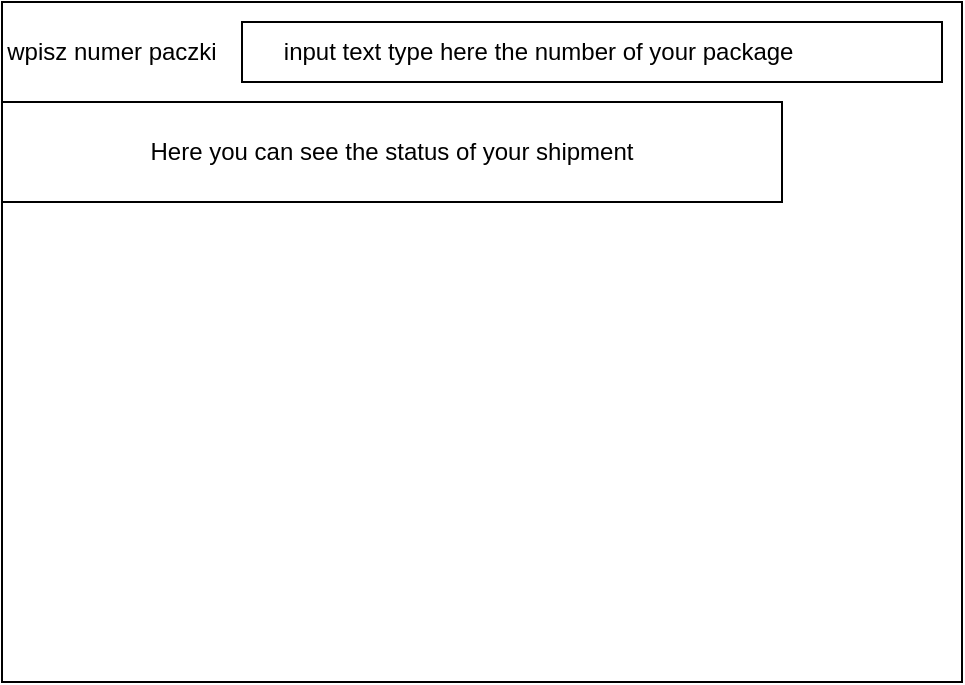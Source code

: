 <mxfile version="15.8.6" type="device"><diagram id="SFztatViiq4LcNF1L9Yi" name="Page-1"><mxGraphModel dx="1865" dy="1716" grid="1" gridSize="10" guides="1" tooltips="1" connect="1" arrows="1" fold="1" page="1" pageScale="1" pageWidth="827" pageHeight="1169" math="0" shadow="0"><root><mxCell id="0"/><mxCell id="1" parent="0"/><mxCell id="zpPuxWw-WXKegXaC9wW2-20" value="" style="rounded=0;whiteSpace=wrap;html=1;" vertex="1" parent="1"><mxGeometry x="-810" y="-550" width="480" height="340" as="geometry"/></mxCell><mxCell id="zpPuxWw-WXKegXaC9wW2-22" value="wpisz numer paczki" style="text;html=1;strokeColor=none;fillColor=none;align=center;verticalAlign=middle;whiteSpace=wrap;rounded=0;" vertex="1" parent="1"><mxGeometry x="-810" y="-540" width="110" height="30" as="geometry"/></mxCell><mxCell id="zpPuxWw-WXKegXaC9wW2-23" value="" style="rounded=0;whiteSpace=wrap;html=1;" vertex="1" parent="1"><mxGeometry x="-690" y="-540" width="350" height="30" as="geometry"/></mxCell><mxCell id="zpPuxWw-WXKegXaC9wW2-24" value="input text type here the number of your package&amp;nbsp;" style="text;html=1;strokeColor=none;fillColor=none;align=center;verticalAlign=middle;whiteSpace=wrap;rounded=0;" vertex="1" parent="1"><mxGeometry x="-690" y="-540" width="300" height="30" as="geometry"/></mxCell><mxCell id="zpPuxWw-WXKegXaC9wW2-25" value="Here you can see the status of your shipment" style="rounded=0;whiteSpace=wrap;html=1;" vertex="1" parent="1"><mxGeometry x="-810" y="-500" width="390" height="50" as="geometry"/></mxCell></root></mxGraphModel></diagram></mxfile>